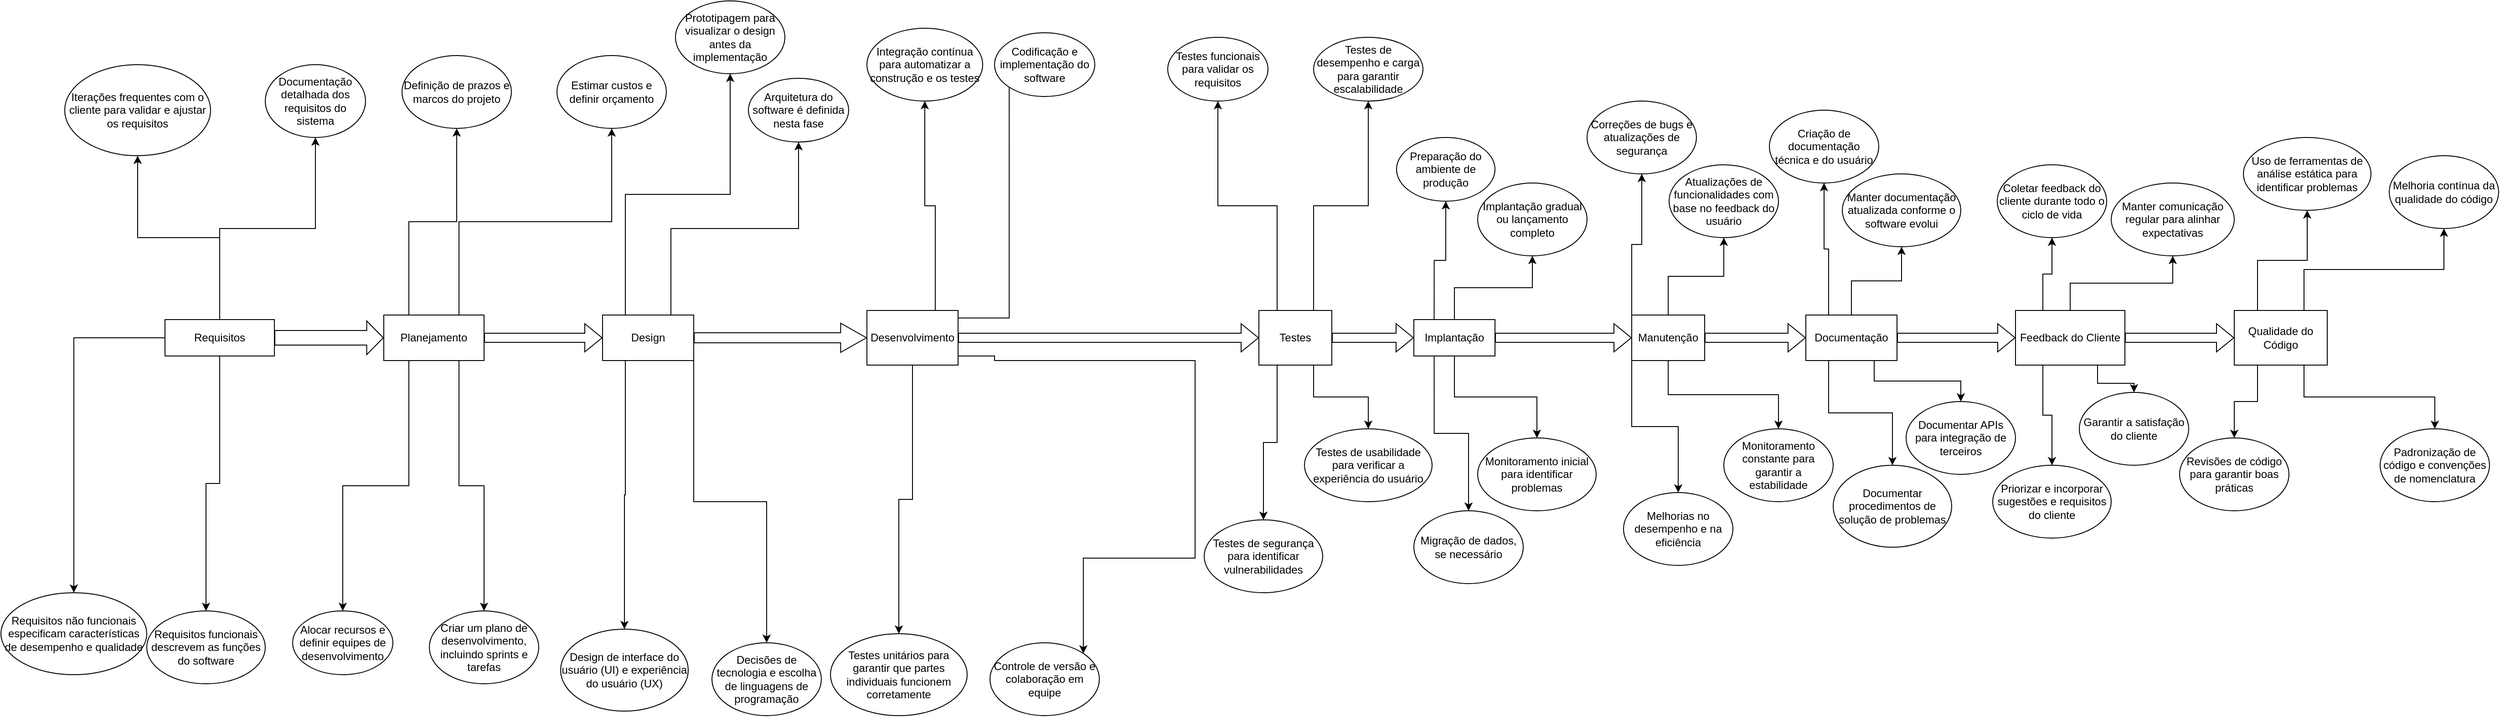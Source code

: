 <mxfile version="21.8.2" type="github">
  <diagram name="Página-1" id="G2qroPw5ftLIIh0MB2Pz">
    <mxGraphModel dx="2402" dy="1821" grid="1" gridSize="10" guides="1" tooltips="1" connect="1" arrows="1" fold="1" page="1" pageScale="1" pageWidth="827" pageHeight="1169" math="0" shadow="0">
      <root>
        <mxCell id="0" />
        <mxCell id="1" parent="0" />
        <mxCell id="r3X7H7_riUT9f5Sav2yK-5" style="edgeStyle=orthogonalEdgeStyle;rounded=0;orthogonalLoop=1;jettySize=auto;html=1;" parent="1" source="r3X7H7_riUT9f5Sav2yK-1" target="r3X7H7_riUT9f5Sav2yK-6" edge="1">
          <mxGeometry relative="1" as="geometry">
            <mxPoint x="190" y="100" as="targetPoint" />
          </mxGeometry>
        </mxCell>
        <mxCell id="r3X7H7_riUT9f5Sav2yK-7" style="edgeStyle=orthogonalEdgeStyle;rounded=0;orthogonalLoop=1;jettySize=auto;html=1;" parent="1" source="r3X7H7_riUT9f5Sav2yK-1" target="r3X7H7_riUT9f5Sav2yK-8" edge="1">
          <mxGeometry relative="1" as="geometry">
            <mxPoint x="180" y="260" as="targetPoint" />
          </mxGeometry>
        </mxCell>
        <mxCell id="r3X7H7_riUT9f5Sav2yK-9" style="edgeStyle=orthogonalEdgeStyle;rounded=0;orthogonalLoop=1;jettySize=auto;html=1;" parent="1" source="r3X7H7_riUT9f5Sav2yK-1" target="r3X7H7_riUT9f5Sav2yK-10" edge="1">
          <mxGeometry relative="1" as="geometry">
            <mxPoint x="280" y="190" as="targetPoint" />
          </mxGeometry>
        </mxCell>
        <mxCell id="r3X7H7_riUT9f5Sav2yK-11" style="edgeStyle=orthogonalEdgeStyle;rounded=0;orthogonalLoop=1;jettySize=auto;html=1;" parent="1" source="r3X7H7_riUT9f5Sav2yK-1" target="r3X7H7_riUT9f5Sav2yK-12" edge="1">
          <mxGeometry relative="1" as="geometry">
            <mxPoint x="70" y="280" as="targetPoint" />
          </mxGeometry>
        </mxCell>
        <mxCell id="r3X7H7_riUT9f5Sav2yK-1" value="Requisitos" style="rounded=0;whiteSpace=wrap;html=1;" parent="1" vertex="1">
          <mxGeometry x="-160" y="150" width="120" height="40" as="geometry" />
        </mxCell>
        <mxCell id="r3X7H7_riUT9f5Sav2yK-6" value=" Documentação detalhada dos requisitos do sistema" style="ellipse;whiteSpace=wrap;html=1;" parent="1" vertex="1">
          <mxGeometry x="-50" y="-130" width="110" height="80" as="geometry" />
        </mxCell>
        <mxCell id="r3X7H7_riUT9f5Sav2yK-8" value="Requisitos funcionais descrevem as funções do software" style="ellipse;whiteSpace=wrap;html=1;" parent="1" vertex="1">
          <mxGeometry x="-180" y="470" width="130" height="80" as="geometry" />
        </mxCell>
        <mxCell id="r3X7H7_riUT9f5Sav2yK-10" value="Requisitos não funcionais especificam características de desempenho e qualidade" style="ellipse;whiteSpace=wrap;html=1;" parent="1" vertex="1">
          <mxGeometry x="-340" y="450" width="160" height="90" as="geometry" />
        </mxCell>
        <mxCell id="r3X7H7_riUT9f5Sav2yK-12" value="Iterações frequentes com o cliente para validar e ajustar os requisitos" style="ellipse;whiteSpace=wrap;html=1;" parent="1" vertex="1">
          <mxGeometry x="-270" y="-130" width="160" height="100" as="geometry" />
        </mxCell>
        <mxCell id="r3X7H7_riUT9f5Sav2yK-15" style="edgeStyle=orthogonalEdgeStyle;rounded=0;orthogonalLoop=1;jettySize=auto;html=1;exitX=0.25;exitY=0;exitDx=0;exitDy=0;" parent="1" source="r3X7H7_riUT9f5Sav2yK-14" target="r3X7H7_riUT9f5Sav2yK-16" edge="1">
          <mxGeometry relative="1" as="geometry">
            <mxPoint x="300" y="90" as="targetPoint" />
          </mxGeometry>
        </mxCell>
        <mxCell id="r3X7H7_riUT9f5Sav2yK-17" style="edgeStyle=orthogonalEdgeStyle;rounded=0;orthogonalLoop=1;jettySize=auto;html=1;exitX=0.25;exitY=1;exitDx=0;exitDy=0;" parent="1" source="r3X7H7_riUT9f5Sav2yK-14" target="r3X7H7_riUT9f5Sav2yK-21" edge="1">
          <mxGeometry relative="1" as="geometry">
            <mxPoint x="280" y="240" as="targetPoint" />
          </mxGeometry>
        </mxCell>
        <mxCell id="r3X7H7_riUT9f5Sav2yK-22" style="edgeStyle=orthogonalEdgeStyle;rounded=0;orthogonalLoop=1;jettySize=auto;html=1;exitX=0.75;exitY=0;exitDx=0;exitDy=0;" parent="1" source="r3X7H7_riUT9f5Sav2yK-14" target="r3X7H7_riUT9f5Sav2yK-23" edge="1">
          <mxGeometry relative="1" as="geometry">
            <mxPoint x="410" y="90" as="targetPoint" />
          </mxGeometry>
        </mxCell>
        <mxCell id="r3X7H7_riUT9f5Sav2yK-24" style="edgeStyle=orthogonalEdgeStyle;rounded=0;orthogonalLoop=1;jettySize=auto;html=1;exitX=0.75;exitY=1;exitDx=0;exitDy=0;" parent="1" source="r3X7H7_riUT9f5Sav2yK-14" target="r3X7H7_riUT9f5Sav2yK-25" edge="1">
          <mxGeometry relative="1" as="geometry">
            <mxPoint x="360" y="260" as="targetPoint" />
          </mxGeometry>
        </mxCell>
        <mxCell id="r3X7H7_riUT9f5Sav2yK-14" value="Planejamento" style="rounded=0;whiteSpace=wrap;html=1;" parent="1" vertex="1">
          <mxGeometry x="80" y="145" width="110" height="50" as="geometry" />
        </mxCell>
        <mxCell id="r3X7H7_riUT9f5Sav2yK-16" value="Definição de prazos e marcos do projeto" style="ellipse;whiteSpace=wrap;html=1;" parent="1" vertex="1">
          <mxGeometry x="100" y="-140" width="120" height="80" as="geometry" />
        </mxCell>
        <mxCell id="r3X7H7_riUT9f5Sav2yK-21" value="Alocar recursos e definir equipes de desenvolvimento" style="ellipse;whiteSpace=wrap;html=1;" parent="1" vertex="1">
          <mxGeometry x="-20" y="470" width="110" height="70" as="geometry" />
        </mxCell>
        <mxCell id="r3X7H7_riUT9f5Sav2yK-23" value="Estimar custos e definir orçamento" style="ellipse;whiteSpace=wrap;html=1;" parent="1" vertex="1">
          <mxGeometry x="270" y="-140" width="120" height="80" as="geometry" />
        </mxCell>
        <mxCell id="r3X7H7_riUT9f5Sav2yK-25" value=" Criar um plano de desenvolvimento, incluindo sprints e tarefas" style="ellipse;whiteSpace=wrap;html=1;" parent="1" vertex="1">
          <mxGeometry x="130" y="470" width="120" height="80" as="geometry" />
        </mxCell>
        <mxCell id="r3X7H7_riUT9f5Sav2yK-28" style="edgeStyle=orthogonalEdgeStyle;rounded=0;orthogonalLoop=1;jettySize=auto;html=1;exitX=0.75;exitY=0;exitDx=0;exitDy=0;" parent="1" source="r3X7H7_riUT9f5Sav2yK-27" target="r3X7H7_riUT9f5Sav2yK-29" edge="1">
          <mxGeometry relative="1" as="geometry">
            <mxPoint x="610" y="110" as="targetPoint" />
          </mxGeometry>
        </mxCell>
        <mxCell id="r3X7H7_riUT9f5Sav2yK-30" style="edgeStyle=orthogonalEdgeStyle;rounded=0;orthogonalLoop=1;jettySize=auto;html=1;exitX=0.25;exitY=1;exitDx=0;exitDy=0;" parent="1" source="r3X7H7_riUT9f5Sav2yK-27" target="r3X7H7_riUT9f5Sav2yK-31" edge="1">
          <mxGeometry relative="1" as="geometry">
            <mxPoint x="510" y="300" as="targetPoint" />
          </mxGeometry>
        </mxCell>
        <mxCell id="r3X7H7_riUT9f5Sav2yK-32" style="edgeStyle=orthogonalEdgeStyle;rounded=0;orthogonalLoop=1;jettySize=auto;html=1;exitX=1;exitY=1;exitDx=0;exitDy=0;" parent="1" source="r3X7H7_riUT9f5Sav2yK-27" target="r3X7H7_riUT9f5Sav2yK-33" edge="1">
          <mxGeometry relative="1" as="geometry">
            <mxPoint x="620" y="260" as="targetPoint" />
          </mxGeometry>
        </mxCell>
        <mxCell id="r3X7H7_riUT9f5Sav2yK-34" style="edgeStyle=orthogonalEdgeStyle;rounded=0;orthogonalLoop=1;jettySize=auto;html=1;exitX=0.25;exitY=0;exitDx=0;exitDy=0;" parent="1" source="r3X7H7_riUT9f5Sav2yK-27" target="r3X7H7_riUT9f5Sav2yK-35" edge="1">
          <mxGeometry relative="1" as="geometry">
            <mxPoint x="530" y="110" as="targetPoint" />
          </mxGeometry>
        </mxCell>
        <mxCell id="r3X7H7_riUT9f5Sav2yK-27" value="Design" style="rounded=0;whiteSpace=wrap;html=1;" parent="1" vertex="1">
          <mxGeometry x="320" y="145" width="100" height="50" as="geometry" />
        </mxCell>
        <mxCell id="r3X7H7_riUT9f5Sav2yK-29" value="Arquitetura do software é definida nesta fase" style="ellipse;whiteSpace=wrap;html=1;" parent="1" vertex="1">
          <mxGeometry x="480" y="-115" width="110" height="70" as="geometry" />
        </mxCell>
        <mxCell id="r3X7H7_riUT9f5Sav2yK-31" value="Design de interface do usuário (UI) e experiência do usuário (UX)" style="ellipse;whiteSpace=wrap;html=1;" parent="1" vertex="1">
          <mxGeometry x="274" y="490" width="140" height="90" as="geometry" />
        </mxCell>
        <mxCell id="r3X7H7_riUT9f5Sav2yK-33" value="Decisões de tecnologia e escolha de linguagens de programação" style="ellipse;whiteSpace=wrap;html=1;" parent="1" vertex="1">
          <mxGeometry x="440" y="505" width="120" height="80" as="geometry" />
        </mxCell>
        <mxCell id="r3X7H7_riUT9f5Sav2yK-35" value="Prototipagem para visualizar o design antes da implementação" style="ellipse;whiteSpace=wrap;html=1;" parent="1" vertex="1">
          <mxGeometry x="400" y="-200" width="120" height="80" as="geometry" />
        </mxCell>
        <mxCell id="r3X7H7_riUT9f5Sav2yK-41" value="" style="shape=flexArrow;endArrow=classic;html=1;rounded=0;entryX=0;entryY=0.5;entryDx=0;entryDy=0;width=16;endSize=5.74;exitX=1;exitY=0.5;exitDx=0;exitDy=0;" parent="1" source="r3X7H7_riUT9f5Sav2yK-1" target="r3X7H7_riUT9f5Sav2yK-14" edge="1">
          <mxGeometry width="50" height="50" relative="1" as="geometry">
            <mxPoint x="200" y="170" as="sourcePoint" />
            <mxPoint x="250" y="120" as="targetPoint" />
          </mxGeometry>
        </mxCell>
        <mxCell id="r3X7H7_riUT9f5Sav2yK-42" value="" style="shape=flexArrow;endArrow=classic;html=1;rounded=0;exitX=1;exitY=0.5;exitDx=0;exitDy=0;entryX=0;entryY=0.5;entryDx=0;entryDy=0;" parent="1" source="r3X7H7_riUT9f5Sav2yK-14" target="r3X7H7_riUT9f5Sav2yK-27" edge="1">
          <mxGeometry width="50" height="50" relative="1" as="geometry">
            <mxPoint x="430" y="230" as="sourcePoint" />
            <mxPoint x="480" y="180" as="targetPoint" />
          </mxGeometry>
        </mxCell>
        <mxCell id="r3X7H7_riUT9f5Sav2yK-43" value="" style="shape=flexArrow;endArrow=classic;html=1;rounded=0;exitX=1;exitY=0.5;exitDx=0;exitDy=0;width=11;endSize=9.11;entryX=0;entryY=0.5;entryDx=0;entryDy=0;" parent="1" source="r3X7H7_riUT9f5Sav2yK-27" target="r3X7H7_riUT9f5Sav2yK-44" edge="1">
          <mxGeometry width="50" height="50" relative="1" as="geometry">
            <mxPoint x="560" y="180" as="sourcePoint" />
            <mxPoint x="630" y="150" as="targetPoint" />
          </mxGeometry>
        </mxCell>
        <mxCell id="r3X7H7_riUT9f5Sav2yK-45" style="edgeStyle=orthogonalEdgeStyle;rounded=0;orthogonalLoop=1;jettySize=auto;html=1;entryX=0;entryY=0;entryDx=0;entryDy=0;exitX=1.003;exitY=0.138;exitDx=0;exitDy=0;exitPerimeter=0;" parent="1" source="r3X7H7_riUT9f5Sav2yK-44" target="r3X7H7_riUT9f5Sav2yK-47" edge="1">
          <mxGeometry relative="1" as="geometry">
            <mxPoint x="850" y="140" as="targetPoint" />
            <mxPoint x="740" y="155" as="sourcePoint" />
          </mxGeometry>
        </mxCell>
        <mxCell id="r3X7H7_riUT9f5Sav2yK-48" style="edgeStyle=orthogonalEdgeStyle;rounded=0;orthogonalLoop=1;jettySize=auto;html=1;exitX=0.5;exitY=1;exitDx=0;exitDy=0;" parent="1" source="r3X7H7_riUT9f5Sav2yK-44" target="r3X7H7_riUT9f5Sav2yK-49" edge="1">
          <mxGeometry relative="1" as="geometry">
            <mxPoint x="680" y="250" as="targetPoint" />
          </mxGeometry>
        </mxCell>
        <mxCell id="r3X7H7_riUT9f5Sav2yK-50" style="edgeStyle=orthogonalEdgeStyle;rounded=0;orthogonalLoop=1;jettySize=auto;html=1;exitX=1;exitY=1;exitDx=0;exitDy=0;entryX=1;entryY=0;entryDx=0;entryDy=0;" parent="1" source="r3X7H7_riUT9f5Sav2yK-44" target="r3X7H7_riUT9f5Sav2yK-51" edge="1">
          <mxGeometry relative="1" as="geometry">
            <mxPoint x="970" y="380" as="targetPoint" />
            <mxPoint x="760" y="190" as="sourcePoint" />
            <Array as="points">
              <mxPoint x="710" y="190" />
              <mxPoint x="750" y="190" />
              <mxPoint x="750" y="195" />
              <mxPoint x="970" y="195" />
              <mxPoint x="970" y="412" />
            </Array>
          </mxGeometry>
        </mxCell>
        <mxCell id="r3X7H7_riUT9f5Sav2yK-52" style="edgeStyle=orthogonalEdgeStyle;rounded=0;orthogonalLoop=1;jettySize=auto;html=1;exitX=0.75;exitY=0;exitDx=0;exitDy=0;" parent="1" source="r3X7H7_riUT9f5Sav2yK-44" target="r3X7H7_riUT9f5Sav2yK-53" edge="1">
          <mxGeometry relative="1" as="geometry">
            <mxPoint x="720" y="110" as="targetPoint" />
          </mxGeometry>
        </mxCell>
        <mxCell id="r3X7H7_riUT9f5Sav2yK-44" value="Desenvolvimento" style="rounded=0;whiteSpace=wrap;html=1;" parent="1" vertex="1">
          <mxGeometry x="610" y="140" width="100" height="60" as="geometry" />
        </mxCell>
        <mxCell id="r3X7H7_riUT9f5Sav2yK-47" value="Codificação e implementação do software" style="ellipse;whiteSpace=wrap;html=1;" parent="1" vertex="1">
          <mxGeometry x="750" y="-165" width="110" height="70" as="geometry" />
        </mxCell>
        <mxCell id="r3X7H7_riUT9f5Sav2yK-49" value="Testes unitários para garantir que partes individuais funcionem corretamente" style="ellipse;whiteSpace=wrap;html=1;" parent="1" vertex="1">
          <mxGeometry x="570" y="495" width="150" height="90" as="geometry" />
        </mxCell>
        <mxCell id="r3X7H7_riUT9f5Sav2yK-51" value="Controle de versão e colaboração em equipe" style="ellipse;whiteSpace=wrap;html=1;" parent="1" vertex="1">
          <mxGeometry x="745" y="505" width="120" height="80" as="geometry" />
        </mxCell>
        <mxCell id="r3X7H7_riUT9f5Sav2yK-53" value="Integração contínua para automatizar a construção e os testes" style="ellipse;whiteSpace=wrap;html=1;" parent="1" vertex="1">
          <mxGeometry x="610" y="-170" width="127" height="80" as="geometry" />
        </mxCell>
        <mxCell id="r3X7H7_riUT9f5Sav2yK-55" value="" style="shape=flexArrow;endArrow=classic;html=1;rounded=0;exitX=1;exitY=0.5;exitDx=0;exitDy=0;entryX=0;entryY=0.5;entryDx=0;entryDy=0;" parent="1" source="r3X7H7_riUT9f5Sav2yK-44" target="r3X7H7_riUT9f5Sav2yK-56" edge="1">
          <mxGeometry width="50" height="50" relative="1" as="geometry">
            <mxPoint x="720" y="170" as="sourcePoint" />
            <mxPoint x="840" y="170" as="targetPoint" />
          </mxGeometry>
        </mxCell>
        <mxCell id="r3X7H7_riUT9f5Sav2yK-57" style="edgeStyle=orthogonalEdgeStyle;rounded=0;orthogonalLoop=1;jettySize=auto;html=1;exitX=0.25;exitY=0;exitDx=0;exitDy=0;" parent="1" source="r3X7H7_riUT9f5Sav2yK-56" target="r3X7H7_riUT9f5Sav2yK-58" edge="1">
          <mxGeometry relative="1" as="geometry">
            <mxPoint x="1050" y="60" as="targetPoint" />
          </mxGeometry>
        </mxCell>
        <mxCell id="r3X7H7_riUT9f5Sav2yK-59" style="edgeStyle=orthogonalEdgeStyle;rounded=0;orthogonalLoop=1;jettySize=auto;html=1;exitX=0.75;exitY=0;exitDx=0;exitDy=0;" parent="1" source="r3X7H7_riUT9f5Sav2yK-56" target="r3X7H7_riUT9f5Sav2yK-60" edge="1">
          <mxGeometry relative="1" as="geometry">
            <mxPoint x="1160" y="-80" as="targetPoint" />
          </mxGeometry>
        </mxCell>
        <mxCell id="r3X7H7_riUT9f5Sav2yK-61" style="edgeStyle=orthogonalEdgeStyle;rounded=0;orthogonalLoop=1;jettySize=auto;html=1;exitX=0.25;exitY=1;exitDx=0;exitDy=0;" parent="1" source="r3X7H7_riUT9f5Sav2yK-56" target="r3X7H7_riUT9f5Sav2yK-62" edge="1">
          <mxGeometry relative="1" as="geometry">
            <mxPoint x="1060" y="440" as="targetPoint" />
          </mxGeometry>
        </mxCell>
        <mxCell id="r3X7H7_riUT9f5Sav2yK-63" style="edgeStyle=orthogonalEdgeStyle;rounded=0;orthogonalLoop=1;jettySize=auto;html=1;exitX=0.75;exitY=1;exitDx=0;exitDy=0;" parent="1" source="r3X7H7_riUT9f5Sav2yK-56" target="r3X7H7_riUT9f5Sav2yK-64" edge="1">
          <mxGeometry relative="1" as="geometry">
            <mxPoint x="1140" y="310" as="targetPoint" />
          </mxGeometry>
        </mxCell>
        <mxCell id="r3X7H7_riUT9f5Sav2yK-56" value="Testes" style="rounded=0;whiteSpace=wrap;html=1;" parent="1" vertex="1">
          <mxGeometry x="1040" y="140" width="80" height="60" as="geometry" />
        </mxCell>
        <mxCell id="r3X7H7_riUT9f5Sav2yK-58" value="Testes funcionais para validar os requisitos" style="ellipse;whiteSpace=wrap;html=1;" parent="1" vertex="1">
          <mxGeometry x="940" y="-160" width="110" height="70" as="geometry" />
        </mxCell>
        <mxCell id="r3X7H7_riUT9f5Sav2yK-60" value="Testes de desempenho e carga para garantir escalabilidade" style="ellipse;whiteSpace=wrap;html=1;" parent="1" vertex="1">
          <mxGeometry x="1100" y="-160" width="120" height="70" as="geometry" />
        </mxCell>
        <mxCell id="r3X7H7_riUT9f5Sav2yK-62" value=" Testes de segurança para identificar vulnerabilidades" style="ellipse;whiteSpace=wrap;html=1;" parent="1" vertex="1">
          <mxGeometry x="980" y="370" width="130" height="80" as="geometry" />
        </mxCell>
        <mxCell id="r3X7H7_riUT9f5Sav2yK-64" value="Testes de usabilidade para verificar a experiência do usuário" style="ellipse;whiteSpace=wrap;html=1;" parent="1" vertex="1">
          <mxGeometry x="1090" y="270" width="140" height="80" as="geometry" />
        </mxCell>
        <mxCell id="r3X7H7_riUT9f5Sav2yK-65" value="" style="shape=flexArrow;endArrow=classic;html=1;rounded=0;exitX=1;exitY=0.5;exitDx=0;exitDy=0;" parent="1" source="r3X7H7_riUT9f5Sav2yK-56" target="r3X7H7_riUT9f5Sav2yK-66" edge="1">
          <mxGeometry width="50" height="50" relative="1" as="geometry">
            <mxPoint x="1160" y="180" as="sourcePoint" />
            <mxPoint x="1210" y="170" as="targetPoint" />
          </mxGeometry>
        </mxCell>
        <mxCell id="r3X7H7_riUT9f5Sav2yK-67" style="edgeStyle=orthogonalEdgeStyle;rounded=0;orthogonalLoop=1;jettySize=auto;html=1;exitX=0.25;exitY=0;exitDx=0;exitDy=0;" parent="1" source="r3X7H7_riUT9f5Sav2yK-66" target="r3X7H7_riUT9f5Sav2yK-68" edge="1">
          <mxGeometry relative="1" as="geometry">
            <mxPoint x="1232" y="50" as="targetPoint" />
          </mxGeometry>
        </mxCell>
        <mxCell id="r3X7H7_riUT9f5Sav2yK-69" style="edgeStyle=orthogonalEdgeStyle;rounded=0;orthogonalLoop=1;jettySize=auto;html=1;exitX=0.25;exitY=1;exitDx=0;exitDy=0;" parent="1" source="r3X7H7_riUT9f5Sav2yK-66" target="r3X7H7_riUT9f5Sav2yK-70" edge="1">
          <mxGeometry relative="1" as="geometry">
            <mxPoint x="1280" y="370" as="targetPoint" />
          </mxGeometry>
        </mxCell>
        <mxCell id="r3X7H7_riUT9f5Sav2yK-71" style="edgeStyle=orthogonalEdgeStyle;rounded=0;orthogonalLoop=1;jettySize=auto;html=1;exitX=0.5;exitY=0;exitDx=0;exitDy=0;" parent="1" source="r3X7H7_riUT9f5Sav2yK-66" target="r3X7H7_riUT9f5Sav2yK-72" edge="1">
          <mxGeometry relative="1" as="geometry">
            <mxPoint x="1320" y="70" as="targetPoint" />
          </mxGeometry>
        </mxCell>
        <mxCell id="r3X7H7_riUT9f5Sav2yK-73" style="edgeStyle=orthogonalEdgeStyle;rounded=0;orthogonalLoop=1;jettySize=auto;html=1;exitX=0.5;exitY=1;exitDx=0;exitDy=0;" parent="1" source="r3X7H7_riUT9f5Sav2yK-66" target="r3X7H7_riUT9f5Sav2yK-74" edge="1">
          <mxGeometry relative="1" as="geometry">
            <mxPoint x="1330" y="280" as="targetPoint" />
          </mxGeometry>
        </mxCell>
        <mxCell id="r3X7H7_riUT9f5Sav2yK-66" value="Implantação" style="rounded=0;whiteSpace=wrap;html=1;" parent="1" vertex="1">
          <mxGeometry x="1210" y="150" width="89" height="40" as="geometry" />
        </mxCell>
        <mxCell id="r3X7H7_riUT9f5Sav2yK-68" value=" Preparação do ambiente de produção" style="ellipse;whiteSpace=wrap;html=1;" parent="1" vertex="1">
          <mxGeometry x="1191" y="-50" width="108" height="70" as="geometry" />
        </mxCell>
        <mxCell id="r3X7H7_riUT9f5Sav2yK-70" value="Migração de dados, se necessário" style="ellipse;whiteSpace=wrap;html=1;" parent="1" vertex="1">
          <mxGeometry x="1210" y="360" width="120" height="80" as="geometry" />
        </mxCell>
        <mxCell id="r3X7H7_riUT9f5Sav2yK-72" value="Implantação gradual ou lançamento completo" style="ellipse;whiteSpace=wrap;html=1;" parent="1" vertex="1">
          <mxGeometry x="1280" width="120" height="80" as="geometry" />
        </mxCell>
        <mxCell id="r3X7H7_riUT9f5Sav2yK-74" value="Monitoramento inicial para identificar problemas" style="ellipse;whiteSpace=wrap;html=1;" parent="1" vertex="1">
          <mxGeometry x="1280" y="280" width="130" height="80" as="geometry" />
        </mxCell>
        <mxCell id="r3X7H7_riUT9f5Sav2yK-75" value="" style="shape=flexArrow;endArrow=classic;html=1;rounded=0;exitX=1;exitY=0.5;exitDx=0;exitDy=0;" parent="1" source="r3X7H7_riUT9f5Sav2yK-66" target="r3X7H7_riUT9f5Sav2yK-76" edge="1">
          <mxGeometry width="50" height="50" relative="1" as="geometry">
            <mxPoint x="1339" y="180" as="sourcePoint" />
            <mxPoint x="1389" y="130" as="targetPoint" />
          </mxGeometry>
        </mxCell>
        <mxCell id="r3X7H7_riUT9f5Sav2yK-77" style="edgeStyle=orthogonalEdgeStyle;rounded=0;orthogonalLoop=1;jettySize=auto;html=1;exitX=0;exitY=0;exitDx=0;exitDy=0;" parent="1" source="r3X7H7_riUT9f5Sav2yK-76" target="r3X7H7_riUT9f5Sav2yK-78" edge="1">
          <mxGeometry relative="1" as="geometry">
            <mxPoint x="1450" y="80" as="targetPoint" />
          </mxGeometry>
        </mxCell>
        <mxCell id="r3X7H7_riUT9f5Sav2yK-79" style="edgeStyle=orthogonalEdgeStyle;rounded=0;orthogonalLoop=1;jettySize=auto;html=1;exitX=0;exitY=1;exitDx=0;exitDy=0;" parent="1" source="r3X7H7_riUT9f5Sav2yK-76" target="r3X7H7_riUT9f5Sav2yK-80" edge="1">
          <mxGeometry relative="1" as="geometry">
            <mxPoint x="1470" y="280" as="targetPoint" />
          </mxGeometry>
        </mxCell>
        <mxCell id="r3X7H7_riUT9f5Sav2yK-81" style="edgeStyle=orthogonalEdgeStyle;rounded=0;orthogonalLoop=1;jettySize=auto;html=1;exitX=0.5;exitY=0;exitDx=0;exitDy=0;" parent="1" source="r3X7H7_riUT9f5Sav2yK-76" target="r3X7H7_riUT9f5Sav2yK-82" edge="1">
          <mxGeometry relative="1" as="geometry">
            <mxPoint x="1530" y="50" as="targetPoint" />
          </mxGeometry>
        </mxCell>
        <mxCell id="r3X7H7_riUT9f5Sav2yK-83" style="edgeStyle=orthogonalEdgeStyle;rounded=0;orthogonalLoop=1;jettySize=auto;html=1;exitX=0.5;exitY=1;exitDx=0;exitDy=0;" parent="1" source="r3X7H7_riUT9f5Sav2yK-76" target="r3X7H7_riUT9f5Sav2yK-84" edge="1">
          <mxGeometry relative="1" as="geometry">
            <mxPoint x="1540" y="230" as="targetPoint" />
          </mxGeometry>
        </mxCell>
        <mxCell id="r3X7H7_riUT9f5Sav2yK-76" value="Manutenção" style="rounded=0;whiteSpace=wrap;html=1;" parent="1" vertex="1">
          <mxGeometry x="1449" y="145" width="80" height="50" as="geometry" />
        </mxCell>
        <mxCell id="r3X7H7_riUT9f5Sav2yK-78" value="Correções de bugs e atualizações de segurança" style="ellipse;whiteSpace=wrap;html=1;" parent="1" vertex="1">
          <mxGeometry x="1400" y="-90" width="120" height="80" as="geometry" />
        </mxCell>
        <mxCell id="r3X7H7_riUT9f5Sav2yK-80" value="Melhorias no desempenho e na eficiência" style="ellipse;whiteSpace=wrap;html=1;" parent="1" vertex="1">
          <mxGeometry x="1440" y="340" width="120" height="80" as="geometry" />
        </mxCell>
        <mxCell id="r3X7H7_riUT9f5Sav2yK-82" value="Atualizações de funcionalidades com base no feedback do usuário" style="ellipse;whiteSpace=wrap;html=1;" parent="1" vertex="1">
          <mxGeometry x="1490" y="-20" width="120" height="80" as="geometry" />
        </mxCell>
        <mxCell id="r3X7H7_riUT9f5Sav2yK-84" value="Monitoramento constante para garantir a estabilidade" style="ellipse;whiteSpace=wrap;html=1;" parent="1" vertex="1">
          <mxGeometry x="1550" y="270" width="120" height="80" as="geometry" />
        </mxCell>
        <mxCell id="r3X7H7_riUT9f5Sav2yK-85" value="" style="shape=flexArrow;endArrow=classic;html=1;rounded=0;exitX=1;exitY=0.5;exitDx=0;exitDy=0;" parent="1" source="r3X7H7_riUT9f5Sav2yK-76" target="r3X7H7_riUT9f5Sav2yK-86" edge="1">
          <mxGeometry width="50" height="50" relative="1" as="geometry">
            <mxPoint x="1570" y="180" as="sourcePoint" />
            <mxPoint x="1620" y="130" as="targetPoint" />
          </mxGeometry>
        </mxCell>
        <mxCell id="r3X7H7_riUT9f5Sav2yK-87" style="edgeStyle=orthogonalEdgeStyle;rounded=0;orthogonalLoop=1;jettySize=auto;html=1;exitX=0.25;exitY=0;exitDx=0;exitDy=0;" parent="1" source="r3X7H7_riUT9f5Sav2yK-86" target="r3X7H7_riUT9f5Sav2yK-88" edge="1">
          <mxGeometry relative="1" as="geometry">
            <mxPoint x="1680" y="60" as="targetPoint" />
          </mxGeometry>
        </mxCell>
        <mxCell id="r3X7H7_riUT9f5Sav2yK-89" style="edgeStyle=orthogonalEdgeStyle;rounded=0;orthogonalLoop=1;jettySize=auto;html=1;exitX=0.5;exitY=0;exitDx=0;exitDy=0;" parent="1" source="r3X7H7_riUT9f5Sav2yK-86" target="r3X7H7_riUT9f5Sav2yK-90" edge="1">
          <mxGeometry relative="1" as="geometry">
            <mxPoint x="1730" y="60" as="targetPoint" />
          </mxGeometry>
        </mxCell>
        <mxCell id="r3X7H7_riUT9f5Sav2yK-91" style="edgeStyle=orthogonalEdgeStyle;rounded=0;orthogonalLoop=1;jettySize=auto;html=1;exitX=0.25;exitY=1;exitDx=0;exitDy=0;" parent="1" source="r3X7H7_riUT9f5Sav2yK-86" target="r3X7H7_riUT9f5Sav2yK-92" edge="1">
          <mxGeometry relative="1" as="geometry">
            <mxPoint x="1710" y="280" as="targetPoint" />
          </mxGeometry>
        </mxCell>
        <mxCell id="r3X7H7_riUT9f5Sav2yK-93" style="edgeStyle=orthogonalEdgeStyle;rounded=0;orthogonalLoop=1;jettySize=auto;html=1;exitX=0.75;exitY=1;exitDx=0;exitDy=0;" parent="1" source="r3X7H7_riUT9f5Sav2yK-86" target="r3X7H7_riUT9f5Sav2yK-94" edge="1">
          <mxGeometry relative="1" as="geometry">
            <mxPoint x="1790" y="250" as="targetPoint" />
          </mxGeometry>
        </mxCell>
        <mxCell id="r3X7H7_riUT9f5Sav2yK-86" value="Documentação" style="rounded=0;whiteSpace=wrap;html=1;" parent="1" vertex="1">
          <mxGeometry x="1640" y="145" width="100" height="50" as="geometry" />
        </mxCell>
        <mxCell id="r3X7H7_riUT9f5Sav2yK-88" value=" Criação de documentação técnica e do usuário" style="ellipse;whiteSpace=wrap;html=1;" parent="1" vertex="1">
          <mxGeometry x="1600" y="-80" width="120" height="80" as="geometry" />
        </mxCell>
        <mxCell id="r3X7H7_riUT9f5Sav2yK-90" value="Manter documentação atualizada conforme o software evolui" style="ellipse;whiteSpace=wrap;html=1;" parent="1" vertex="1">
          <mxGeometry x="1680" y="-10" width="130" height="80" as="geometry" />
        </mxCell>
        <mxCell id="r3X7H7_riUT9f5Sav2yK-92" value="Documentar procedimentos de solução de problemas" style="ellipse;whiteSpace=wrap;html=1;" parent="1" vertex="1">
          <mxGeometry x="1670" y="310" width="130" height="90" as="geometry" />
        </mxCell>
        <mxCell id="r3X7H7_riUT9f5Sav2yK-94" value="Documentar APIs para integração de terceiros" style="ellipse;whiteSpace=wrap;html=1;" parent="1" vertex="1">
          <mxGeometry x="1750" y="240" width="120" height="80" as="geometry" />
        </mxCell>
        <mxCell id="r3X7H7_riUT9f5Sav2yK-95" value="" style="shape=flexArrow;endArrow=classic;html=1;rounded=0;exitX=1;exitY=0.5;exitDx=0;exitDy=0;" parent="1" source="r3X7H7_riUT9f5Sav2yK-86" target="r3X7H7_riUT9f5Sav2yK-98" edge="1">
          <mxGeometry width="50" height="50" relative="1" as="geometry">
            <mxPoint x="1780" y="180" as="sourcePoint" />
            <mxPoint x="1830" y="130" as="targetPoint" />
          </mxGeometry>
        </mxCell>
        <mxCell id="r3X7H7_riUT9f5Sav2yK-99" style="edgeStyle=orthogonalEdgeStyle;rounded=0;orthogonalLoop=1;jettySize=auto;html=1;exitX=0.25;exitY=0;exitDx=0;exitDy=0;" parent="1" source="r3X7H7_riUT9f5Sav2yK-98" target="r3X7H7_riUT9f5Sav2yK-100" edge="1">
          <mxGeometry relative="1" as="geometry">
            <mxPoint x="1910" y="60" as="targetPoint" />
          </mxGeometry>
        </mxCell>
        <mxCell id="r3X7H7_riUT9f5Sav2yK-101" style="edgeStyle=orthogonalEdgeStyle;rounded=0;orthogonalLoop=1;jettySize=auto;html=1;exitX=0.25;exitY=1;exitDx=0;exitDy=0;" parent="1" source="r3X7H7_riUT9f5Sav2yK-98" target="r3X7H7_riUT9f5Sav2yK-102" edge="1">
          <mxGeometry relative="1" as="geometry">
            <mxPoint x="1930" y="260" as="targetPoint" />
          </mxGeometry>
        </mxCell>
        <mxCell id="r3X7H7_riUT9f5Sav2yK-103" style="edgeStyle=orthogonalEdgeStyle;rounded=0;orthogonalLoop=1;jettySize=auto;html=1;exitX=0.5;exitY=0;exitDx=0;exitDy=0;" parent="1" source="r3X7H7_riUT9f5Sav2yK-98" target="r3X7H7_riUT9f5Sav2yK-104" edge="1">
          <mxGeometry relative="1" as="geometry">
            <mxPoint x="2000" y="70" as="targetPoint" />
          </mxGeometry>
        </mxCell>
        <mxCell id="r3X7H7_riUT9f5Sav2yK-106" style="edgeStyle=orthogonalEdgeStyle;rounded=0;orthogonalLoop=1;jettySize=auto;html=1;exitX=0.75;exitY=1;exitDx=0;exitDy=0;" parent="1" source="r3X7H7_riUT9f5Sav2yK-98" target="r3X7H7_riUT9f5Sav2yK-107" edge="1">
          <mxGeometry relative="1" as="geometry">
            <mxPoint x="2000" y="280" as="targetPoint" />
          </mxGeometry>
        </mxCell>
        <mxCell id="r3X7H7_riUT9f5Sav2yK-98" value="Feedback do Cliente" style="rounded=0;whiteSpace=wrap;html=1;" parent="1" vertex="1">
          <mxGeometry x="1870" y="140" width="120" height="60" as="geometry" />
        </mxCell>
        <mxCell id="r3X7H7_riUT9f5Sav2yK-100" value="Coletar feedback do cliente durante todo o ciclo de vida" style="ellipse;whiteSpace=wrap;html=1;" parent="1" vertex="1">
          <mxGeometry x="1850" y="-20" width="120" height="80" as="geometry" />
        </mxCell>
        <mxCell id="r3X7H7_riUT9f5Sav2yK-102" value="Priorizar e incorporar sugestões e requisitos do cliente" style="ellipse;whiteSpace=wrap;html=1;" parent="1" vertex="1">
          <mxGeometry x="1845" y="310" width="130" height="80" as="geometry" />
        </mxCell>
        <mxCell id="r3X7H7_riUT9f5Sav2yK-104" value="Manter comunicação regular para alinhar expectativas" style="ellipse;whiteSpace=wrap;html=1;" parent="1" vertex="1">
          <mxGeometry x="1975" width="135" height="80" as="geometry" />
        </mxCell>
        <mxCell id="r3X7H7_riUT9f5Sav2yK-107" value="Garantir a satisfação do cliente" style="ellipse;whiteSpace=wrap;html=1;" parent="1" vertex="1">
          <mxGeometry x="1940" y="230" width="120" height="80" as="geometry" />
        </mxCell>
        <mxCell id="r3X7H7_riUT9f5Sav2yK-108" value="" style="shape=flexArrow;endArrow=classic;html=1;rounded=0;exitX=1;exitY=0.5;exitDx=0;exitDy=0;" parent="1" source="r3X7H7_riUT9f5Sav2yK-98" target="r3X7H7_riUT9f5Sav2yK-112" edge="1">
          <mxGeometry width="50" height="50" relative="1" as="geometry">
            <mxPoint x="2000" y="170" as="sourcePoint" />
            <mxPoint x="2050" y="120" as="targetPoint" />
          </mxGeometry>
        </mxCell>
        <mxCell id="r3X7H7_riUT9f5Sav2yK-113" style="edgeStyle=orthogonalEdgeStyle;rounded=0;orthogonalLoop=1;jettySize=auto;html=1;exitX=0.25;exitY=1;exitDx=0;exitDy=0;" parent="1" source="r3X7H7_riUT9f5Sav2yK-112" target="r3X7H7_riUT9f5Sav2yK-114" edge="1">
          <mxGeometry relative="1" as="geometry">
            <mxPoint x="2120" y="270" as="targetPoint" />
          </mxGeometry>
        </mxCell>
        <mxCell id="r3X7H7_riUT9f5Sav2yK-115" style="edgeStyle=orthogonalEdgeStyle;rounded=0;orthogonalLoop=1;jettySize=auto;html=1;exitX=0.25;exitY=0;exitDx=0;exitDy=0;" parent="1" source="r3X7H7_riUT9f5Sav2yK-112" target="r3X7H7_riUT9f5Sav2yK-116" edge="1">
          <mxGeometry relative="1" as="geometry">
            <mxPoint x="2160" y="70" as="targetPoint" />
          </mxGeometry>
        </mxCell>
        <mxCell id="r3X7H7_riUT9f5Sav2yK-117" style="edgeStyle=orthogonalEdgeStyle;rounded=0;orthogonalLoop=1;jettySize=auto;html=1;exitX=0.75;exitY=1;exitDx=0;exitDy=0;" parent="1" source="r3X7H7_riUT9f5Sav2yK-112" target="r3X7H7_riUT9f5Sav2yK-118" edge="1">
          <mxGeometry relative="1" as="geometry">
            <mxPoint x="2230" y="290" as="targetPoint" />
          </mxGeometry>
        </mxCell>
        <mxCell id="r3X7H7_riUT9f5Sav2yK-119" style="edgeStyle=orthogonalEdgeStyle;rounded=0;orthogonalLoop=1;jettySize=auto;html=1;exitX=0.75;exitY=0;exitDx=0;exitDy=0;" parent="1" source="r3X7H7_riUT9f5Sav2yK-112" target="r3X7H7_riUT9f5Sav2yK-120" edge="1">
          <mxGeometry relative="1" as="geometry">
            <mxPoint x="2260" y="80" as="targetPoint" />
          </mxGeometry>
        </mxCell>
        <mxCell id="r3X7H7_riUT9f5Sav2yK-112" value="Qualidade do Código" style="rounded=0;whiteSpace=wrap;html=1;" parent="1" vertex="1">
          <mxGeometry x="2110" y="140" width="102" height="60" as="geometry" />
        </mxCell>
        <mxCell id="r3X7H7_riUT9f5Sav2yK-114" value="Revisões de código para garantir boas práticas" style="ellipse;whiteSpace=wrap;html=1;" parent="1" vertex="1">
          <mxGeometry x="2050" y="280" width="120" height="80" as="geometry" />
        </mxCell>
        <mxCell id="r3X7H7_riUT9f5Sav2yK-116" value="Uso de ferramentas de análise estática para identificar problemas" style="ellipse;whiteSpace=wrap;html=1;" parent="1" vertex="1">
          <mxGeometry x="2120" y="-50" width="140" height="80" as="geometry" />
        </mxCell>
        <mxCell id="r3X7H7_riUT9f5Sav2yK-118" value="Padronização de código e convenções de nomenclatura" style="ellipse;whiteSpace=wrap;html=1;" parent="1" vertex="1">
          <mxGeometry x="2270" y="270" width="120" height="80" as="geometry" />
        </mxCell>
        <mxCell id="r3X7H7_riUT9f5Sav2yK-120" value="Melhoria contínua da qualidade do código" style="ellipse;whiteSpace=wrap;html=1;" parent="1" vertex="1">
          <mxGeometry x="2280" y="-30" width="120" height="80" as="geometry" />
        </mxCell>
      </root>
    </mxGraphModel>
  </diagram>
</mxfile>

